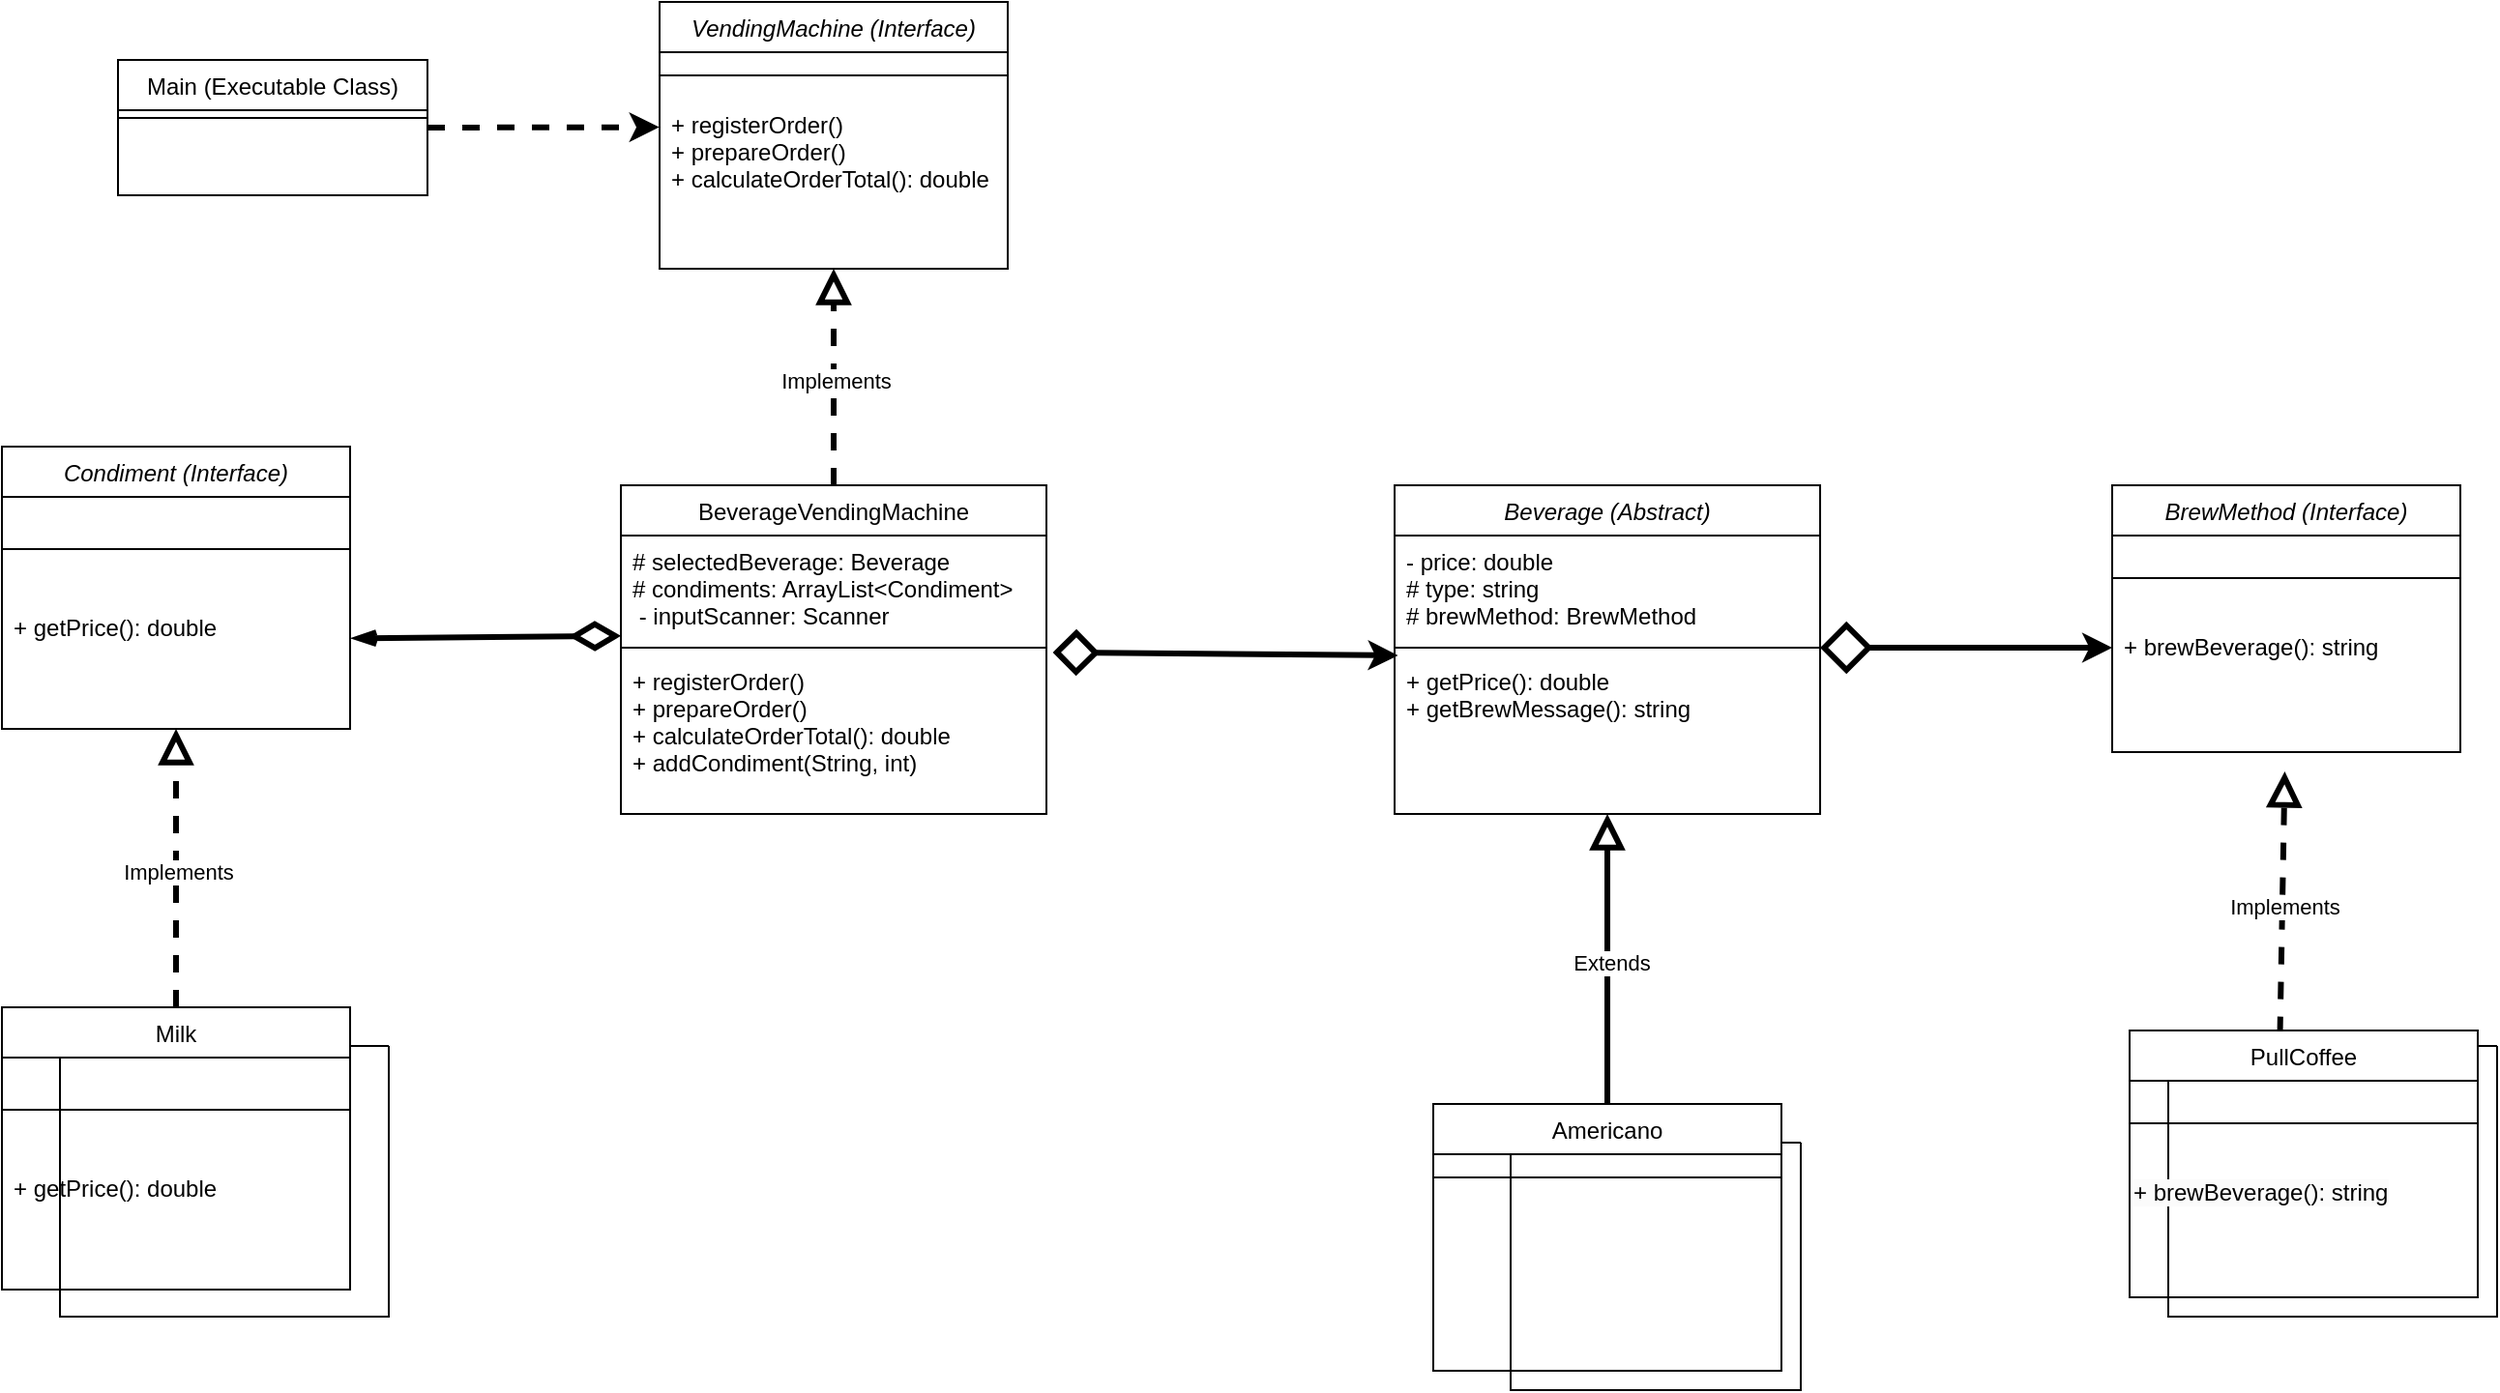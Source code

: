 <mxfile version="23.1.1" type="device">
  <diagram id="C5RBs43oDa-KdzZeNtuy" name="Page-1">
    <mxGraphModel dx="836" dy="619" grid="1" gridSize="10" guides="1" tooltips="1" connect="1" arrows="1" fold="1" page="1" pageScale="1" pageWidth="2336" pageHeight="1654" background="none" math="0" shadow="0">
      <root>
        <mxCell id="WIyWlLk6GJQsqaUBKTNV-0" />
        <mxCell id="WIyWlLk6GJQsqaUBKTNV-1" parent="WIyWlLk6GJQsqaUBKTNV-0" />
        <mxCell id="d8zW-uyOru98OX5_pEcx-31" value="" style="swimlane;startSize=0;" parent="WIyWlLk6GJQsqaUBKTNV-1" vertex="1">
          <mxGeometry x="840" y="1000" width="150" height="128" as="geometry" />
        </mxCell>
        <mxCell id="d8zW-uyOru98OX5_pEcx-36" value="" style="swimlane;startSize=0;" parent="WIyWlLk6GJQsqaUBKTNV-1" vertex="1">
          <mxGeometry x="1180" y="950" width="170" height="140" as="geometry" />
        </mxCell>
        <mxCell id="d8zW-uyOru98OX5_pEcx-11" value="" style="swimlane;startSize=0;" parent="WIyWlLk6GJQsqaUBKTNV-1" vertex="1">
          <mxGeometry x="90" y="950" width="170" height="140" as="geometry" />
        </mxCell>
        <mxCell id="wVKoLDT2UYFROvtO-awo-0" value="Main (Executable Class)" style="swimlane;fontStyle=0;align=center;verticalAlign=top;childLayout=stackLayout;horizontal=1;startSize=26;horizontalStack=0;resizeParent=1;resizeLast=0;collapsible=1;marginBottom=0;rounded=0;shadow=0;strokeWidth=1;" parent="WIyWlLk6GJQsqaUBKTNV-1" vertex="1">
          <mxGeometry x="120" y="440" width="160" height="70" as="geometry">
            <mxRectangle x="340" y="380" width="170" height="26" as="alternateBounds" />
          </mxGeometry>
        </mxCell>
        <mxCell id="wVKoLDT2UYFROvtO-awo-2" value="" style="line;html=1;strokeWidth=1;align=left;verticalAlign=middle;spacingTop=-1;spacingLeft=3;spacingRight=3;rotatable=0;labelPosition=right;points=[];portConstraint=eastwest;" parent="wVKoLDT2UYFROvtO-awo-0" vertex="1">
          <mxGeometry y="26" width="160" height="8" as="geometry" />
        </mxCell>
        <mxCell id="wVKoLDT2UYFROvtO-awo-3" value="BeverageVendingMachine" style="swimlane;fontStyle=0;align=center;verticalAlign=top;childLayout=stackLayout;horizontal=1;startSize=26;horizontalStack=0;resizeParent=1;resizeLast=0;collapsible=1;marginBottom=0;rounded=0;shadow=0;strokeWidth=1;" parent="WIyWlLk6GJQsqaUBKTNV-1" vertex="1">
          <mxGeometry x="380" y="660" width="220" height="170" as="geometry">
            <mxRectangle x="130" y="380" width="160" height="26" as="alternateBounds" />
          </mxGeometry>
        </mxCell>
        <mxCell id="wVKoLDT2UYFROvtO-awo-4" value="# selectedBeverage: Beverage&#xa;# condiments: ArrayList&lt;Condiment&gt;&#xa; - inputScanner: Scanner" style="text;align=left;verticalAlign=top;spacingLeft=4;spacingRight=4;overflow=hidden;rotatable=0;points=[[0,0.5],[1,0.5]];portConstraint=eastwest;" parent="wVKoLDT2UYFROvtO-awo-3" vertex="1">
          <mxGeometry y="26" width="220" height="54" as="geometry" />
        </mxCell>
        <mxCell id="wVKoLDT2UYFROvtO-awo-6" value="" style="line;html=1;strokeWidth=1;align=left;verticalAlign=middle;spacingTop=-1;spacingLeft=3;spacingRight=3;rotatable=0;labelPosition=right;points=[];portConstraint=eastwest;" parent="wVKoLDT2UYFROvtO-awo-3" vertex="1">
          <mxGeometry y="80" width="220" height="8" as="geometry" />
        </mxCell>
        <mxCell id="wVKoLDT2UYFROvtO-awo-8" value="+ registerOrder()&#xa;+ prepareOrder()&#xa;+ calculateOrderTotal(): double&#xa;+ addCondiment(String, int)" style="text;align=left;verticalAlign=top;spacingLeft=4;spacingRight=4;overflow=hidden;rotatable=0;points=[[0,0.5],[1,0.5]];portConstraint=eastwest;" parent="wVKoLDT2UYFROvtO-awo-3" vertex="1">
          <mxGeometry y="88" width="220" height="62" as="geometry" />
        </mxCell>
        <mxCell id="wVKoLDT2UYFROvtO-awo-9" value="" style="endArrow=classic;html=1;rounded=0;entryX=-0.001;entryY=0.224;entryDx=0;entryDy=0;dashed=1;exitX=1;exitY=0.5;exitDx=0;exitDy=0;entryPerimeter=0;strokeWidth=3;" parent="WIyWlLk6GJQsqaUBKTNV-1" source="wVKoLDT2UYFROvtO-awo-0" target="wVKoLDT2UYFROvtO-awo-15" edge="1">
          <mxGeometry width="50" height="50" relative="1" as="geometry">
            <mxPoint x="280" y="620" as="sourcePoint" />
            <mxPoint x="360" y="570" as="targetPoint" />
          </mxGeometry>
        </mxCell>
        <mxCell id="wVKoLDT2UYFROvtO-awo-10" value="VendingMachine (Interface)" style="swimlane;fontStyle=2;align=center;verticalAlign=top;childLayout=stackLayout;horizontal=1;startSize=26;horizontalStack=0;resizeParent=1;resizeLast=0;collapsible=1;marginBottom=0;rounded=0;shadow=0;strokeWidth=1;" parent="WIyWlLk6GJQsqaUBKTNV-1" vertex="1">
          <mxGeometry x="400" y="410" width="180" height="138" as="geometry">
            <mxRectangle x="130" y="380" width="160" height="26" as="alternateBounds" />
          </mxGeometry>
        </mxCell>
        <mxCell id="wVKoLDT2UYFROvtO-awo-13" value="" style="line;html=1;strokeWidth=1;align=left;verticalAlign=middle;spacingTop=-1;spacingLeft=3;spacingRight=3;rotatable=0;labelPosition=right;points=[];portConstraint=eastwest;" parent="wVKoLDT2UYFROvtO-awo-10" vertex="1">
          <mxGeometry y="26" width="180" height="24" as="geometry" />
        </mxCell>
        <mxCell id="wVKoLDT2UYFROvtO-awo-15" value="+ registerOrder()&#xa;+ prepareOrder()&#xa;+ calculateOrderTotal(): double" style="text;align=left;verticalAlign=top;spacingLeft=4;spacingRight=4;overflow=hidden;rotatable=0;points=[[0,0.5],[1,0.5]];portConstraint=eastwest;" parent="wVKoLDT2UYFROvtO-awo-10" vertex="1">
          <mxGeometry y="50" width="180" height="66" as="geometry" />
        </mxCell>
        <mxCell id="wVKoLDT2UYFROvtO-awo-16" value="" style="endArrow=block;html=1;rounded=0;exitX=0.5;exitY=0;exitDx=0;exitDy=0;entryX=0.5;entryY=1;entryDx=0;entryDy=0;dashed=1;endFill=0;strokeWidth=3;endSize=11;" parent="WIyWlLk6GJQsqaUBKTNV-1" source="wVKoLDT2UYFROvtO-awo-3" target="wVKoLDT2UYFROvtO-awo-10" edge="1">
          <mxGeometry width="50" height="50" relative="1" as="geometry">
            <mxPoint x="310" y="540" as="sourcePoint" />
            <mxPoint x="360" y="490" as="targetPoint" />
          </mxGeometry>
        </mxCell>
        <mxCell id="d8zW-uyOru98OX5_pEcx-0" value="Implements" style="edgeLabel;html=1;align=center;verticalAlign=middle;resizable=0;points=[];" parent="wVKoLDT2UYFROvtO-awo-16" vertex="1" connectable="0">
          <mxGeometry x="-0.029" y="-1" relative="1" as="geometry">
            <mxPoint as="offset" />
          </mxGeometry>
        </mxCell>
        <mxCell id="d8zW-uyOru98OX5_pEcx-1" value="Condiment (Interface)" style="swimlane;fontStyle=2;align=center;verticalAlign=top;childLayout=stackLayout;horizontal=1;startSize=26;horizontalStack=0;resizeParent=1;resizeLast=0;collapsible=1;marginBottom=0;rounded=0;shadow=0;strokeWidth=1;" parent="WIyWlLk6GJQsqaUBKTNV-1" vertex="1">
          <mxGeometry x="60" y="640" width="180" height="146" as="geometry">
            <mxRectangle x="130" y="380" width="160" height="26" as="alternateBounds" />
          </mxGeometry>
        </mxCell>
        <mxCell id="d8zW-uyOru98OX5_pEcx-2" value="" style="line;html=1;strokeWidth=1;align=left;verticalAlign=middle;spacingTop=-1;spacingLeft=3;spacingRight=3;rotatable=0;labelPosition=right;points=[];portConstraint=eastwest;" parent="d8zW-uyOru98OX5_pEcx-1" vertex="1">
          <mxGeometry y="26" width="180" height="54" as="geometry" />
        </mxCell>
        <mxCell id="d8zW-uyOru98OX5_pEcx-3" value="+ getPrice(): double" style="text;align=left;verticalAlign=top;spacingLeft=4;spacingRight=4;overflow=hidden;rotatable=0;points=[[0,0.5],[1,0.5]];portConstraint=eastwest;" parent="d8zW-uyOru98OX5_pEcx-1" vertex="1">
          <mxGeometry y="80" width="180" height="66" as="geometry" />
        </mxCell>
        <mxCell id="d8zW-uyOru98OX5_pEcx-5" value="Milk" style="swimlane;fontStyle=0;align=center;verticalAlign=top;childLayout=stackLayout;horizontal=1;startSize=26;horizontalStack=0;resizeParent=1;resizeLast=0;collapsible=1;marginBottom=0;rounded=0;shadow=0;strokeWidth=1;strokeColor=default;" parent="WIyWlLk6GJQsqaUBKTNV-1" vertex="1">
          <mxGeometry x="60" y="930" width="180" height="146" as="geometry">
            <mxRectangle x="130" y="380" width="160" height="26" as="alternateBounds" />
          </mxGeometry>
        </mxCell>
        <mxCell id="d8zW-uyOru98OX5_pEcx-6" value="" style="line;html=1;strokeWidth=1;align=left;verticalAlign=middle;spacingTop=-1;spacingLeft=3;spacingRight=3;rotatable=0;labelPosition=right;points=[];portConstraint=eastwest;" parent="d8zW-uyOru98OX5_pEcx-5" vertex="1">
          <mxGeometry y="26" width="180" height="54" as="geometry" />
        </mxCell>
        <mxCell id="Z9QuxB8rXW0Hil3T9WsL-0" value="+ getPrice(): double" style="text;align=left;verticalAlign=top;spacingLeft=4;spacingRight=4;overflow=hidden;rotatable=0;points=[[0,0.5],[1,0.5]];portConstraint=eastwest;" parent="d8zW-uyOru98OX5_pEcx-5" vertex="1">
          <mxGeometry y="80" width="180" height="66" as="geometry" />
        </mxCell>
        <mxCell id="d8zW-uyOru98OX5_pEcx-8" value="" style="endArrow=block;html=1;rounded=0;exitX=0.5;exitY=0;exitDx=0;exitDy=0;dashed=1;endFill=0;strokeWidth=3;endSize=11;" parent="WIyWlLk6GJQsqaUBKTNV-1" source="d8zW-uyOru98OX5_pEcx-5" target="d8zW-uyOru98OX5_pEcx-3" edge="1">
          <mxGeometry width="50" height="50" relative="1" as="geometry">
            <mxPoint x="140" y="920" as="sourcePoint" />
            <mxPoint x="140" y="808" as="targetPoint" />
          </mxGeometry>
        </mxCell>
        <mxCell id="d8zW-uyOru98OX5_pEcx-9" value="Implements" style="edgeLabel;html=1;align=center;verticalAlign=middle;resizable=0;points=[];" parent="d8zW-uyOru98OX5_pEcx-8" vertex="1" connectable="0">
          <mxGeometry x="-0.029" y="-1" relative="1" as="geometry">
            <mxPoint as="offset" />
          </mxGeometry>
        </mxCell>
        <mxCell id="d8zW-uyOru98OX5_pEcx-12" value="" style="endArrow=diamondThin;html=1;rounded=0;exitX=1.007;exitY=0.29;exitDx=0;exitDy=0;exitPerimeter=0;entryX=0;entryY=0.961;entryDx=0;entryDy=0;entryPerimeter=0;strokeWidth=3;startArrow=openThin;startFill=0;endFill=0;endSize=18;targetPerimeterSpacing=3;" parent="WIyWlLk6GJQsqaUBKTNV-1" source="d8zW-uyOru98OX5_pEcx-3" target="wVKoLDT2UYFROvtO-awo-4" edge="1">
          <mxGeometry width="50" height="50" relative="1" as="geometry">
            <mxPoint x="300" y="820" as="sourcePoint" />
            <mxPoint x="350" y="770" as="targetPoint" />
          </mxGeometry>
        </mxCell>
        <mxCell id="d8zW-uyOru98OX5_pEcx-13" value="Beverage (Abstract)" style="swimlane;fontStyle=2;align=center;verticalAlign=top;childLayout=stackLayout;horizontal=1;startSize=26;horizontalStack=0;resizeParent=1;resizeLast=0;collapsible=1;marginBottom=0;rounded=0;shadow=0;strokeWidth=1;" parent="WIyWlLk6GJQsqaUBKTNV-1" vertex="1">
          <mxGeometry x="780" y="660" width="220" height="170" as="geometry">
            <mxRectangle x="130" y="380" width="160" height="26" as="alternateBounds" />
          </mxGeometry>
        </mxCell>
        <mxCell id="d8zW-uyOru98OX5_pEcx-14" value="- price: double&#xa;# type: string&#xa;# brewMethod: BrewMethod" style="text;align=left;verticalAlign=top;spacingLeft=4;spacingRight=4;overflow=hidden;rotatable=0;points=[[0,0.5],[1,0.5]];portConstraint=eastwest;" parent="d8zW-uyOru98OX5_pEcx-13" vertex="1">
          <mxGeometry y="26" width="220" height="54" as="geometry" />
        </mxCell>
        <mxCell id="d8zW-uyOru98OX5_pEcx-15" value="" style="line;html=1;strokeWidth=1;align=left;verticalAlign=middle;spacingTop=-1;spacingLeft=3;spacingRight=3;rotatable=0;labelPosition=right;points=[];portConstraint=eastwest;" parent="d8zW-uyOru98OX5_pEcx-13" vertex="1">
          <mxGeometry y="80" width="220" height="8" as="geometry" />
        </mxCell>
        <mxCell id="d8zW-uyOru98OX5_pEcx-16" value="+ getPrice(): double&#xa;+ getBrewMessage(): string" style="text;align=left;verticalAlign=top;spacingLeft=4;spacingRight=4;overflow=hidden;rotatable=0;points=[[0,0.5],[1,0.5]];portConstraint=eastwest;" parent="d8zW-uyOru98OX5_pEcx-13" vertex="1">
          <mxGeometry y="88" width="220" height="62" as="geometry" />
        </mxCell>
        <mxCell id="d8zW-uyOru98OX5_pEcx-23" value="" style="endArrow=block;html=1;rounded=0;exitX=0.5;exitY=0;exitDx=0;exitDy=0;entryX=0.5;entryY=1;entryDx=0;entryDy=0;strokeWidth=3;endFill=0;endSize=11;" parent="WIyWlLk6GJQsqaUBKTNV-1" source="d8zW-uyOru98OX5_pEcx-20" target="d8zW-uyOru98OX5_pEcx-13" edge="1">
          <mxGeometry width="50" height="50" relative="1" as="geometry">
            <mxPoint x="510" y="880" as="sourcePoint" />
            <mxPoint x="560" y="830" as="targetPoint" />
          </mxGeometry>
        </mxCell>
        <mxCell id="d8zW-uyOru98OX5_pEcx-24" value="Extends" style="edgeLabel;html=1;align=center;verticalAlign=middle;resizable=0;points=[];" parent="d8zW-uyOru98OX5_pEcx-23" vertex="1" connectable="0">
          <mxGeometry x="-0.022" y="-3" relative="1" as="geometry">
            <mxPoint x="-1" as="offset" />
          </mxGeometry>
        </mxCell>
        <mxCell id="d8zW-uyOru98OX5_pEcx-25" value="" style="endArrow=classic;html=1;rounded=0;entryX=0.008;entryY=0;entryDx=0;entryDy=0;entryPerimeter=0;exitX=1.015;exitY=-0.025;exitDx=0;exitDy=0;exitPerimeter=0;startArrow=diamond;startFill=0;strokeWidth=3;targetPerimeterSpacing=20;sourcePerimeterSpacing=12;startSize=17;" parent="WIyWlLk6GJQsqaUBKTNV-1" source="wVKoLDT2UYFROvtO-awo-8" target="d8zW-uyOru98OX5_pEcx-16" edge="1">
          <mxGeometry width="50" height="50" relative="1" as="geometry">
            <mxPoint x="490" y="870" as="sourcePoint" />
            <mxPoint x="540" y="820" as="targetPoint" />
          </mxGeometry>
        </mxCell>
        <mxCell id="d8zW-uyOru98OX5_pEcx-26" value="BrewMethod (Interface)" style="swimlane;fontStyle=2;align=center;verticalAlign=top;childLayout=stackLayout;horizontal=1;startSize=26;horizontalStack=0;resizeParent=1;resizeLast=0;collapsible=1;marginBottom=0;rounded=0;shadow=0;strokeWidth=1;" parent="WIyWlLk6GJQsqaUBKTNV-1" vertex="1">
          <mxGeometry x="1151" y="660" width="180" height="138" as="geometry">
            <mxRectangle x="130" y="380" width="160" height="26" as="alternateBounds" />
          </mxGeometry>
        </mxCell>
        <mxCell id="d8zW-uyOru98OX5_pEcx-27" value="" style="line;html=1;strokeWidth=1;align=left;verticalAlign=middle;spacingTop=-1;spacingLeft=3;spacingRight=3;rotatable=0;labelPosition=right;points=[];portConstraint=eastwest;" parent="d8zW-uyOru98OX5_pEcx-26" vertex="1">
          <mxGeometry y="26" width="180" height="44" as="geometry" />
        </mxCell>
        <mxCell id="d8zW-uyOru98OX5_pEcx-28" value="+ brewBeverage(): string" style="text;align=left;verticalAlign=top;spacingLeft=4;spacingRight=4;overflow=hidden;rotatable=0;points=[[0,0.5],[1,0.5]];portConstraint=eastwest;" parent="d8zW-uyOru98OX5_pEcx-26" vertex="1">
          <mxGeometry y="70" width="180" height="66" as="geometry" />
        </mxCell>
        <mxCell id="d8zW-uyOru98OX5_pEcx-32" value="" style="endArrow=block;html=1;rounded=0;exitX=0.432;exitY=0.013;exitDx=0;exitDy=0;entryX=0.5;entryY=1;entryDx=0;entryDy=0;dashed=1;endFill=0;strokeWidth=3;endSize=11;exitPerimeter=0;" parent="WIyWlLk6GJQsqaUBKTNV-1" source="d8zW-uyOru98OX5_pEcx-29" edge="1">
          <mxGeometry width="50" height="50" relative="1" as="geometry">
            <mxPoint x="1240.23" y="920" as="sourcePoint" />
            <mxPoint x="1240.23" y="808" as="targetPoint" />
          </mxGeometry>
        </mxCell>
        <mxCell id="d8zW-uyOru98OX5_pEcx-33" value="Implements" style="edgeLabel;html=1;align=center;verticalAlign=middle;resizable=0;points=[];" parent="d8zW-uyOru98OX5_pEcx-32" vertex="1" connectable="0">
          <mxGeometry x="-0.029" y="-1" relative="1" as="geometry">
            <mxPoint as="offset" />
          </mxGeometry>
        </mxCell>
        <mxCell id="d8zW-uyOru98OX5_pEcx-34" value="" style="endArrow=classic;html=1;rounded=0;exitX=1.015;exitY=-0.025;exitDx=0;exitDy=0;exitPerimeter=0;startArrow=diamond;startFill=0;strokeWidth=3;targetPerimeterSpacing=20;sourcePerimeterSpacing=12;entryX=0;entryY=0.212;entryDx=0;entryDy=0;startSize=20;entryPerimeter=0;" parent="WIyWlLk6GJQsqaUBKTNV-1" target="d8zW-uyOru98OX5_pEcx-28" edge="1">
          <mxGeometry width="50" height="50" relative="1" as="geometry">
            <mxPoint x="1000" y="744" as="sourcePoint" />
            <mxPoint x="1140" y="746" as="targetPoint" />
          </mxGeometry>
        </mxCell>
        <mxCell id="d8zW-uyOru98OX5_pEcx-20" value="Americano" style="swimlane;fontStyle=0;align=center;verticalAlign=top;childLayout=stackLayout;horizontal=1;startSize=26;horizontalStack=0;resizeParent=1;resizeLast=0;collapsible=1;marginBottom=0;rounded=0;shadow=0;strokeWidth=1;" parent="WIyWlLk6GJQsqaUBKTNV-1" vertex="1">
          <mxGeometry x="800" y="980" width="180" height="138" as="geometry">
            <mxRectangle x="130" y="380" width="160" height="26" as="alternateBounds" />
          </mxGeometry>
        </mxCell>
        <mxCell id="d8zW-uyOru98OX5_pEcx-21" value="" style="line;html=1;strokeWidth=1;align=left;verticalAlign=middle;spacingTop=-1;spacingLeft=3;spacingRight=3;rotatable=0;labelPosition=right;points=[];portConstraint=eastwest;" parent="d8zW-uyOru98OX5_pEcx-20" vertex="1">
          <mxGeometry y="26" width="180" height="24" as="geometry" />
        </mxCell>
        <mxCell id="d8zW-uyOru98OX5_pEcx-29" value="PullCoffee" style="swimlane;fontStyle=0;align=center;verticalAlign=top;childLayout=stackLayout;horizontal=1;startSize=26;horizontalStack=0;resizeParent=1;resizeLast=0;collapsible=1;marginBottom=0;rounded=0;shadow=0;strokeWidth=1;" parent="WIyWlLk6GJQsqaUBKTNV-1" vertex="1">
          <mxGeometry x="1160" y="942" width="180" height="138" as="geometry">
            <mxRectangle x="130" y="380" width="160" height="26" as="alternateBounds" />
          </mxGeometry>
        </mxCell>
        <mxCell id="d8zW-uyOru98OX5_pEcx-30" value="" style="line;html=1;strokeWidth=1;align=left;verticalAlign=middle;spacingTop=-1;spacingLeft=3;spacingRight=3;rotatable=0;labelPosition=right;points=[];portConstraint=eastwest;" parent="d8zW-uyOru98OX5_pEcx-29" vertex="1">
          <mxGeometry y="26" width="180" height="44" as="geometry" />
        </mxCell>
        <mxCell id="Z9QuxB8rXW0Hil3T9WsL-1" value="&lt;span style=&quot;color: rgb(0, 0, 0); font-family: Helvetica; font-size: 12px; font-style: normal; font-variant-ligatures: normal; font-variant-caps: normal; font-weight: 400; letter-spacing: normal; orphans: 2; text-align: left; text-indent: 0px; text-transform: none; widows: 2; word-spacing: 0px; -webkit-text-stroke-width: 0px; background-color: rgb(251, 251, 251); text-decoration-thickness: initial; text-decoration-style: initial; text-decoration-color: initial; float: none; display: inline !important;&quot;&gt;+ brewBeverage(): string&lt;/span&gt;" style="text;whiteSpace=wrap;html=1;" parent="d8zW-uyOru98OX5_pEcx-29" vertex="1">
          <mxGeometry y="70" width="180" height="40" as="geometry" />
        </mxCell>
      </root>
    </mxGraphModel>
  </diagram>
</mxfile>
